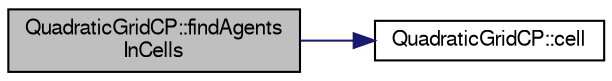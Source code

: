 digraph "QuadraticGridCP::findAgentsInCells"
{
  edge [fontname="FreeSans",fontsize="10",labelfontname="FreeSans",labelfontsize="10"];
  node [fontname="FreeSans",fontsize="10",shape=record];
  rankdir="LR";
  Node1 [label="QuadraticGridCP::findAgents\lInCells",height=0.2,width=0.4,color="black", fillcolor="grey75", style="filled" fontcolor="black"];
  Node1 -> Node2 [color="midnightblue",fontsize="10",style="solid",fontname="FreeSans"];
  Node2 [label="QuadraticGridCP::cell",height=0.2,width=0.4,color="black", fillcolor="white", style="filled",URL="$class_quadratic_grid_c_p.html#a6d922e64d9870d9dcb8323d143fb2d8d",tooltip="Calculates the index of the corresponding cell from a position. "];
}
